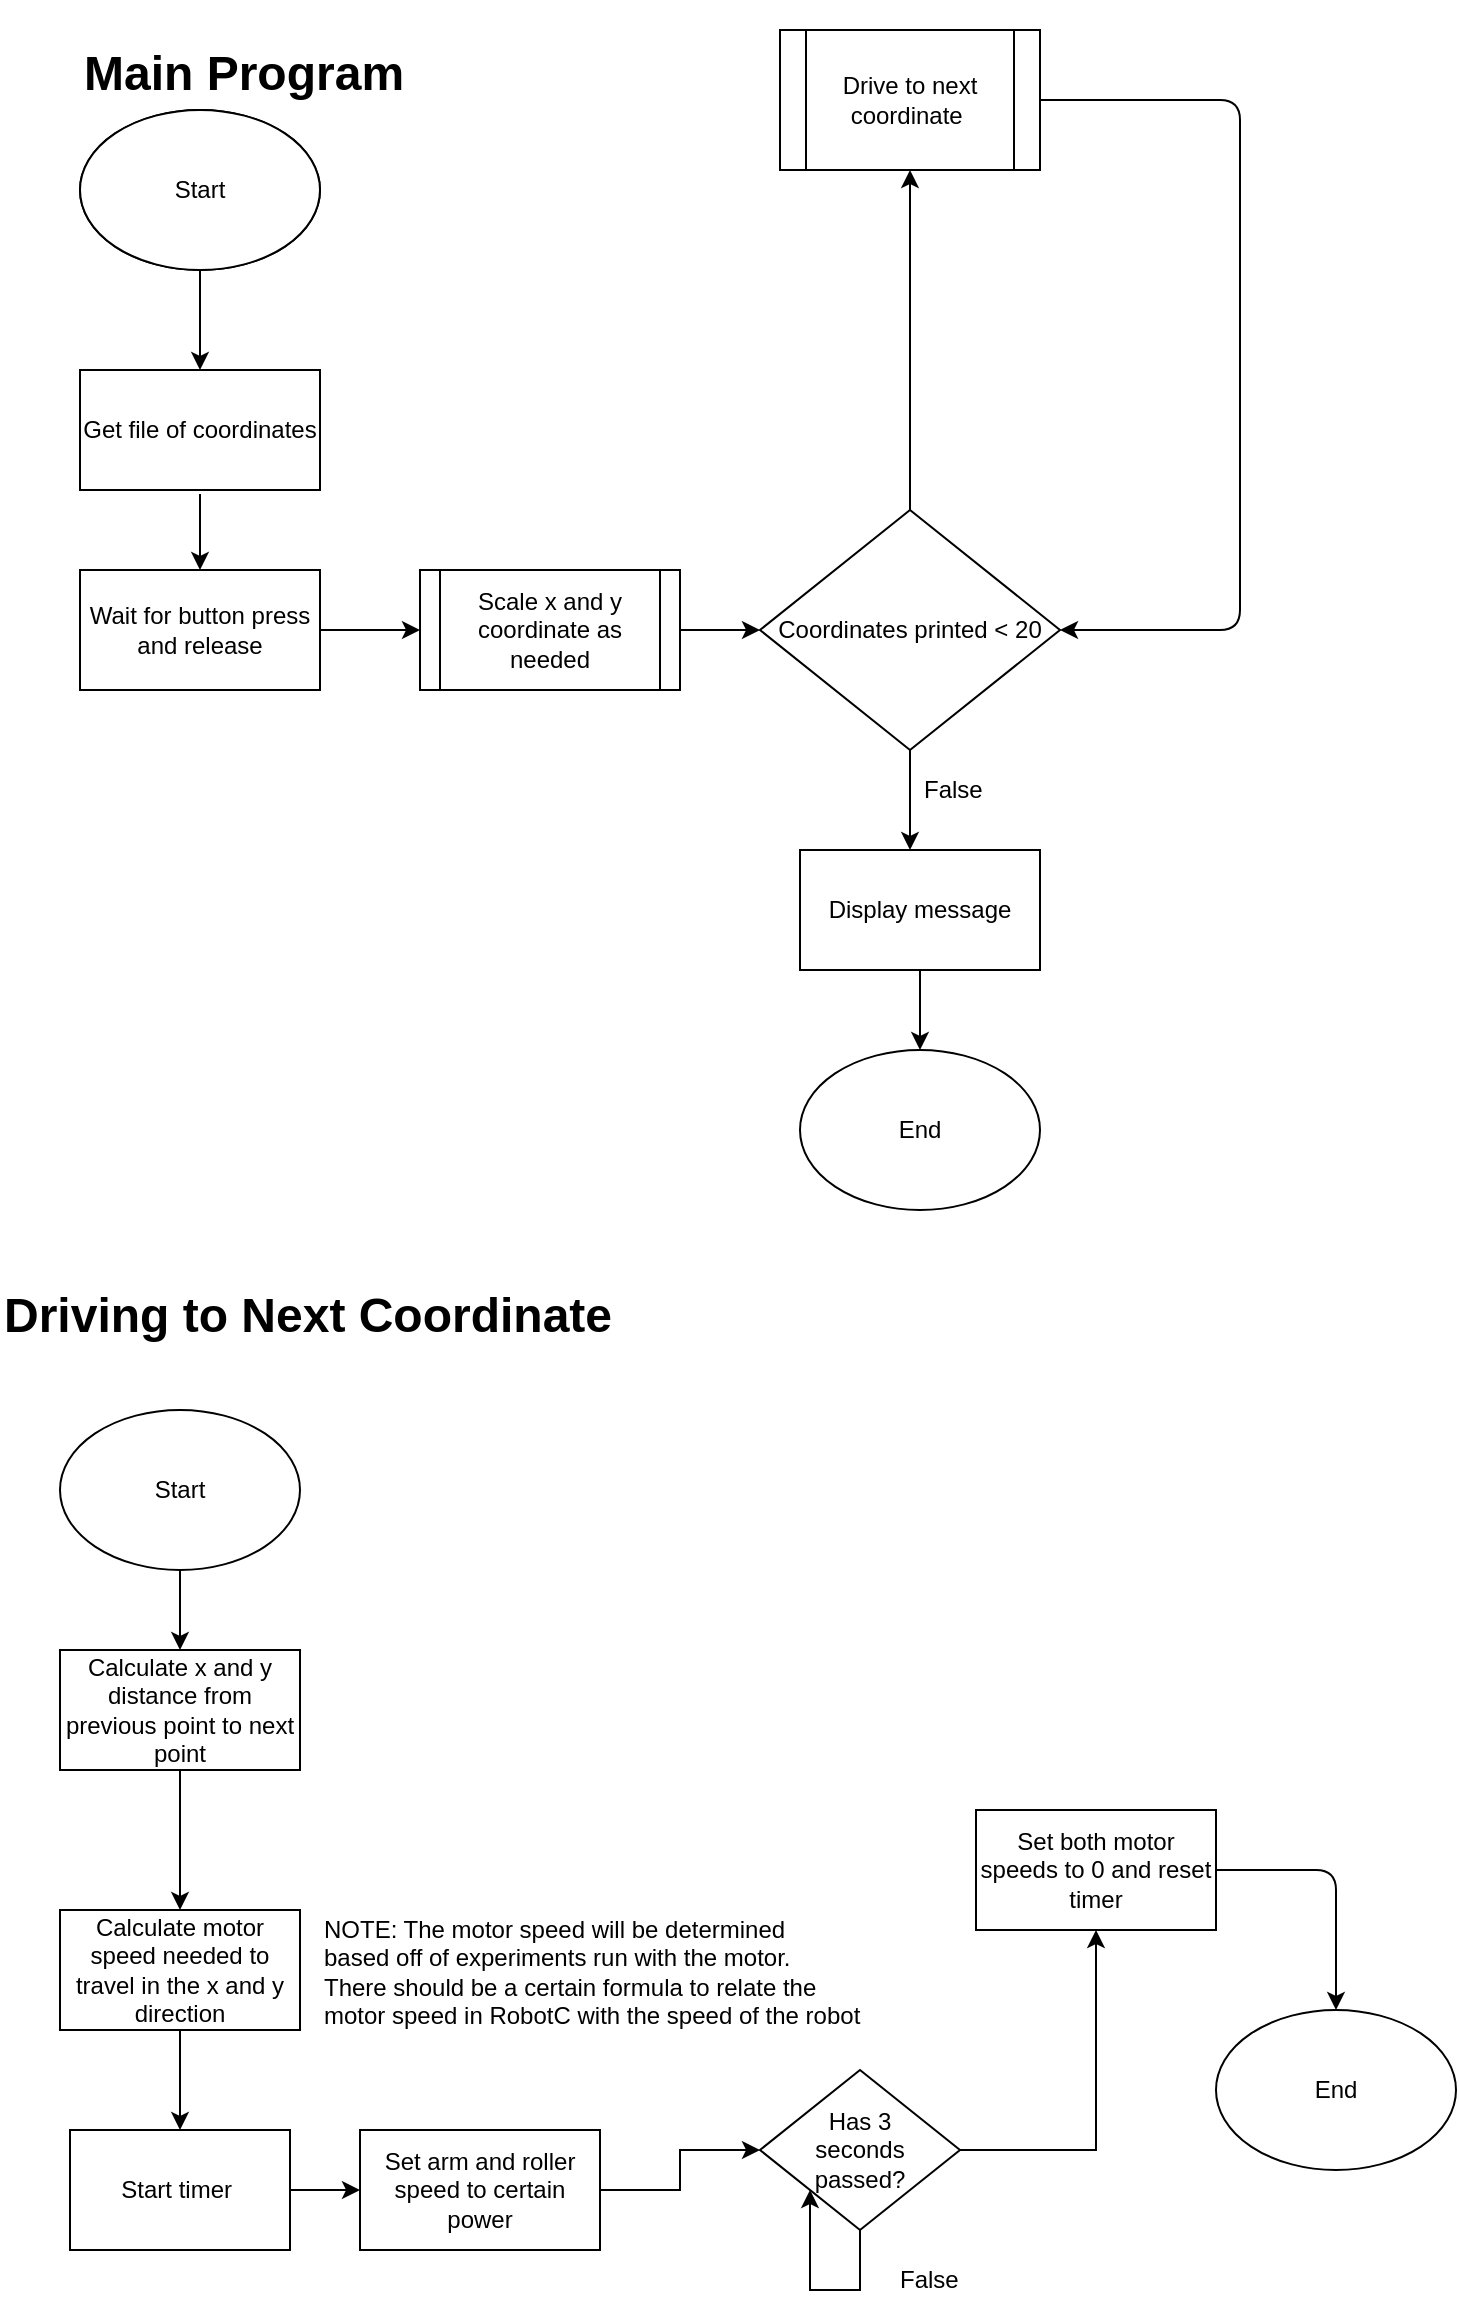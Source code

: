 <mxfile version="12.2.3" type="github" pages="1">
  <diagram id="_Y_Ghutb2y4u3eCPrAWP" name="Page-1">
    <mxGraphModel dx="3486" dy="2851" grid="1" gridSize="10" guides="1" tooltips="1" connect="1" arrows="1" fold="1" page="1" pageScale="1" pageWidth="827" pageHeight="1169" math="0" shadow="0">
      <root>
        <mxCell id="0"/>
        <mxCell id="1" parent="0"/>
        <mxCell id="5S6gnpby86TTOAzf-ZQi-1" value="Start" style="ellipse;whiteSpace=wrap;html=1;" parent="1" vertex="1">
          <mxGeometry x="-2370" y="-2270" width="120" height="80" as="geometry"/>
        </mxCell>
        <mxCell id="5S6gnpby86TTOAzf-ZQi-2" value="Start" style="ellipse;whiteSpace=wrap;html=1;" parent="1" vertex="1">
          <mxGeometry x="-2370" y="-2270" width="120" height="80" as="geometry"/>
        </mxCell>
        <mxCell id="5S6gnpby86TTOAzf-ZQi-3" value="" style="endArrow=classic;html=1;exitX=0.5;exitY=1;exitDx=0;exitDy=0;" parent="1" source="5S6gnpby86TTOAzf-ZQi-2" edge="1">
          <mxGeometry width="50" height="50" relative="1" as="geometry">
            <mxPoint x="-2310" y="-2080" as="sourcePoint"/>
            <mxPoint x="-2310" y="-2140" as="targetPoint"/>
          </mxGeometry>
        </mxCell>
        <mxCell id="5S6gnpby86TTOAzf-ZQi-4" value="Get file of coordinates" style="rounded=0;whiteSpace=wrap;html=1;" parent="1" vertex="1">
          <mxGeometry x="-2370" y="-2140" width="120" height="60" as="geometry"/>
        </mxCell>
        <mxCell id="5S6gnpby86TTOAzf-ZQi-7" value="Wait for button press and release" style="rounded=0;whiteSpace=wrap;html=1;" parent="1" vertex="1">
          <mxGeometry x="-2370" y="-2040" width="120" height="60" as="geometry"/>
        </mxCell>
        <mxCell id="5S6gnpby86TTOAzf-ZQi-8" value="" style="endArrow=classic;html=1;" parent="1" edge="1">
          <mxGeometry width="50" height="50" relative="1" as="geometry">
            <mxPoint x="-2310" y="-2078" as="sourcePoint"/>
            <mxPoint x="-2310" y="-2040" as="targetPoint"/>
          </mxGeometry>
        </mxCell>
        <mxCell id="5S6gnpby86TTOAzf-ZQi-11" value="" style="endArrow=classic;html=1;exitX=1;exitY=0.5;exitDx=0;exitDy=0;" parent="1" source="5S6gnpby86TTOAzf-ZQi-7" edge="1">
          <mxGeometry width="50" height="50" relative="1" as="geometry">
            <mxPoint x="-2240" y="-1980" as="sourcePoint"/>
            <mxPoint x="-2200" y="-2010" as="targetPoint"/>
          </mxGeometry>
        </mxCell>
        <mxCell id="5S6gnpby86TTOAzf-ZQi-12" value="Scale x and y coordinate as&lt;br&gt;&amp;nbsp;needed&amp;nbsp;" style="rounded=0;whiteSpace=wrap;html=1;" parent="1" vertex="1">
          <mxGeometry x="-2200" y="-2040" width="130" height="60" as="geometry"/>
        </mxCell>
        <mxCell id="5S6gnpby86TTOAzf-ZQi-15" value="" style="endArrow=none;html=1;" parent="1" edge="1">
          <mxGeometry width="50" height="50" relative="1" as="geometry">
            <mxPoint x="-2190" y="-1980" as="sourcePoint"/>
            <mxPoint x="-2190" y="-2040" as="targetPoint"/>
          </mxGeometry>
        </mxCell>
        <mxCell id="5S6gnpby86TTOAzf-ZQi-16" value="" style="endArrow=none;html=1;" parent="1" edge="1">
          <mxGeometry width="50" height="50" relative="1" as="geometry">
            <mxPoint x="-2080" y="-1980" as="sourcePoint"/>
            <mxPoint x="-2080" y="-2040" as="targetPoint"/>
          </mxGeometry>
        </mxCell>
        <mxCell id="5S6gnpby86TTOAzf-ZQi-17" value="Coordinates printed &amp;lt; 20" style="rhombus;whiteSpace=wrap;html=1;" parent="1" vertex="1">
          <mxGeometry x="-2030" y="-2070" width="150" height="120" as="geometry"/>
        </mxCell>
        <mxCell id="5S6gnpby86TTOAzf-ZQi-18" value="" style="endArrow=classic;html=1;exitX=1;exitY=0.5;exitDx=0;exitDy=0;entryX=0;entryY=0.5;entryDx=0;entryDy=0;" parent="1" source="5S6gnpby86TTOAzf-ZQi-12" target="5S6gnpby86TTOAzf-ZQi-17" edge="1">
          <mxGeometry width="50" height="50" relative="1" as="geometry">
            <mxPoint x="-2080" y="-1990" as="sourcePoint"/>
            <mxPoint x="-2030" y="-2040" as="targetPoint"/>
          </mxGeometry>
        </mxCell>
        <mxCell id="5S6gnpby86TTOAzf-ZQi-21" value="" style="endArrow=classic;html=1;exitX=0.5;exitY=1;exitDx=0;exitDy=0;" parent="1" source="5S6gnpby86TTOAzf-ZQi-17" edge="1">
          <mxGeometry width="50" height="50" relative="1" as="geometry">
            <mxPoint x="-1970" y="-1900" as="sourcePoint"/>
            <mxPoint x="-1955" y="-1900" as="targetPoint"/>
          </mxGeometry>
        </mxCell>
        <mxCell id="5S6gnpby86TTOAzf-ZQi-23" value="" style="endArrow=classic;html=1;exitX=0.5;exitY=0;exitDx=0;exitDy=0;" parent="1" source="5S6gnpby86TTOAzf-ZQi-17" edge="1">
          <mxGeometry width="50" height="50" relative="1" as="geometry">
            <mxPoint x="-1980" y="-2070" as="sourcePoint"/>
            <mxPoint x="-1955" y="-2240" as="targetPoint"/>
          </mxGeometry>
        </mxCell>
        <mxCell id="5S6gnpby86TTOAzf-ZQi-24" value="Display message" style="rounded=0;whiteSpace=wrap;html=1;" parent="1" vertex="1">
          <mxGeometry x="-2010" y="-1900" width="120" height="60" as="geometry"/>
        </mxCell>
        <mxCell id="5S6gnpby86TTOAzf-ZQi-25" value="" style="endArrow=classic;html=1;exitX=0.5;exitY=1;exitDx=0;exitDy=0;" parent="1" source="5S6gnpby86TTOAzf-ZQi-24" edge="1">
          <mxGeometry width="50" height="50" relative="1" as="geometry">
            <mxPoint x="-1970" y="-1780" as="sourcePoint"/>
            <mxPoint x="-1950" y="-1800" as="targetPoint"/>
          </mxGeometry>
        </mxCell>
        <mxCell id="5S6gnpby86TTOAzf-ZQi-26" value="End" style="ellipse;whiteSpace=wrap;html=1;" parent="1" vertex="1">
          <mxGeometry x="-2010" y="-1800" width="120" height="80" as="geometry"/>
        </mxCell>
        <mxCell id="5S6gnpby86TTOAzf-ZQi-27" value="False" style="text;html=1;resizable=0;points=[];autosize=1;align=left;verticalAlign=top;spacingTop=-4;" parent="1" vertex="1">
          <mxGeometry x="-1950" y="-1940" width="40" height="20" as="geometry"/>
        </mxCell>
        <mxCell id="5S6gnpby86TTOAzf-ZQi-33" value="Drive to next coordinate&amp;nbsp;" style="shape=process;whiteSpace=wrap;html=1;backgroundOutline=1;" parent="1" vertex="1">
          <mxGeometry x="-2020" y="-2310" width="130" height="70" as="geometry"/>
        </mxCell>
        <mxCell id="5S6gnpby86TTOAzf-ZQi-39" value="" style="endArrow=classic;html=1;entryX=1;entryY=0.5;entryDx=0;entryDy=0;exitX=1;exitY=0.5;exitDx=0;exitDy=0;" parent="1" source="5S6gnpby86TTOAzf-ZQi-33" target="5S6gnpby86TTOAzf-ZQi-17" edge="1">
          <mxGeometry width="50" height="50" relative="1" as="geometry">
            <mxPoint x="-1780" y="-2280" as="sourcePoint"/>
            <mxPoint x="-1820" y="-2020" as="targetPoint"/>
            <Array as="points">
              <mxPoint x="-1790" y="-2275"/>
              <mxPoint x="-1790" y="-2010"/>
            </Array>
          </mxGeometry>
        </mxCell>
        <mxCell id="DCq1CoEzK7meBEJqXv5S-1" value="&lt;h1&gt;Driving to Next Coordinate&amp;nbsp;&lt;/h1&gt;" style="text;html=1;resizable=0;points=[];autosize=1;align=left;verticalAlign=top;spacingTop=-4;" vertex="1" parent="1">
          <mxGeometry x="-2410" y="-1700" width="330" height="50" as="geometry"/>
        </mxCell>
        <mxCell id="DCq1CoEzK7meBEJqXv5S-4" value="&lt;h1&gt;Main Program&lt;/h1&gt;" style="text;html=1;" vertex="1" parent="1">
          <mxGeometry x="-2370" y="-2325" width="170" height="30" as="geometry"/>
        </mxCell>
        <mxCell id="DCq1CoEzK7meBEJqXv5S-6" value="Start" style="ellipse;whiteSpace=wrap;html=1;" vertex="1" parent="1">
          <mxGeometry x="-2380" y="-1620" width="120" height="80" as="geometry"/>
        </mxCell>
        <mxCell id="DCq1CoEzK7meBEJqXv5S-7" value="Calculate x and y distance from previous point to next point" style="rounded=0;whiteSpace=wrap;html=1;" vertex="1" parent="1">
          <mxGeometry x="-2380" y="-1500" width="120" height="60" as="geometry"/>
        </mxCell>
        <mxCell id="DCq1CoEzK7meBEJqXv5S-13" value="" style="endArrow=classic;html=1;exitX=0.5;exitY=1;exitDx=0;exitDy=0;entryX=0.5;entryY=0;entryDx=0;entryDy=0;" edge="1" parent="1" source="DCq1CoEzK7meBEJqXv5S-6" target="DCq1CoEzK7meBEJqXv5S-7">
          <mxGeometry width="50" height="50" relative="1" as="geometry">
            <mxPoint x="-2340" y="-1500" as="sourcePoint"/>
            <mxPoint x="-2290" y="-1550" as="targetPoint"/>
          </mxGeometry>
        </mxCell>
        <mxCell id="DCq1CoEzK7meBEJqXv5S-14" value="Calculate motor speed needed to travel in the x and y direction" style="rounded=0;whiteSpace=wrap;html=1;" vertex="1" parent="1">
          <mxGeometry x="-2380" y="-1370" width="120" height="60" as="geometry"/>
        </mxCell>
        <mxCell id="DCq1CoEzK7meBEJqXv5S-15" value="" style="endArrow=classic;html=1;exitX=0.5;exitY=1;exitDx=0;exitDy=0;entryX=0.5;entryY=0;entryDx=0;entryDy=0;" edge="1" parent="1" source="DCq1CoEzK7meBEJqXv5S-7" target="DCq1CoEzK7meBEJqXv5S-14">
          <mxGeometry width="50" height="50" relative="1" as="geometry">
            <mxPoint x="-2340" y="-1380" as="sourcePoint"/>
            <mxPoint x="-2290" y="-1430" as="targetPoint"/>
          </mxGeometry>
        </mxCell>
        <mxCell id="DCq1CoEzK7meBEJqXv5S-20" value="NOTE: The motor speed will be determined&amp;nbsp;&lt;br&gt;based off of experiments run with the motor.&amp;nbsp;&lt;br&gt;There should be a certain formula to relate the&amp;nbsp;&lt;br&gt;motor speed in RobotC with the speed of the robot" style="text;html=1;resizable=0;points=[];autosize=1;align=left;verticalAlign=top;spacingTop=-4;" vertex="1" parent="1">
          <mxGeometry x="-2250" y="-1370" width="280" height="60" as="geometry"/>
        </mxCell>
        <mxCell id="DCq1CoEzK7meBEJqXv5S-24" style="edgeStyle=orthogonalEdgeStyle;rounded=0;orthogonalLoop=1;jettySize=auto;html=1;entryX=0;entryY=0.5;entryDx=0;entryDy=0;" edge="1" parent="1" source="DCq1CoEzK7meBEJqXv5S-21" target="DCq1CoEzK7meBEJqXv5S-23">
          <mxGeometry relative="1" as="geometry"/>
        </mxCell>
        <mxCell id="DCq1CoEzK7meBEJqXv5S-21" value="Start timer&amp;nbsp;" style="rounded=0;whiteSpace=wrap;html=1;" vertex="1" parent="1">
          <mxGeometry x="-2375" y="-1260" width="110" height="60" as="geometry"/>
        </mxCell>
        <mxCell id="DCq1CoEzK7meBEJqXv5S-22" value="" style="endArrow=classic;html=1;exitX=0.5;exitY=1;exitDx=0;exitDy=0;entryX=0.5;entryY=0;entryDx=0;entryDy=0;" edge="1" parent="1" source="DCq1CoEzK7meBEJqXv5S-14" target="DCq1CoEzK7meBEJqXv5S-21">
          <mxGeometry width="50" height="50" relative="1" as="geometry">
            <mxPoint x="-2350" y="-1260" as="sourcePoint"/>
            <mxPoint x="-2300" y="-1310" as="targetPoint"/>
            <Array as="points">
              <mxPoint x="-2320" y="-1270"/>
            </Array>
          </mxGeometry>
        </mxCell>
        <mxCell id="DCq1CoEzK7meBEJqXv5S-27" style="edgeStyle=orthogonalEdgeStyle;rounded=0;orthogonalLoop=1;jettySize=auto;html=1;entryX=0;entryY=0.5;entryDx=0;entryDy=0;" edge="1" parent="1" source="DCq1CoEzK7meBEJqXv5S-23" target="DCq1CoEzK7meBEJqXv5S-26">
          <mxGeometry relative="1" as="geometry"/>
        </mxCell>
        <mxCell id="DCq1CoEzK7meBEJqXv5S-23" value="Set arm and roller speed to certain power" style="rounded=0;whiteSpace=wrap;html=1;" vertex="1" parent="1">
          <mxGeometry x="-2230" y="-1260" width="120" height="60" as="geometry"/>
        </mxCell>
        <mxCell id="DCq1CoEzK7meBEJqXv5S-39" value="" style="edgeStyle=orthogonalEdgeStyle;rounded=0;orthogonalLoop=1;jettySize=auto;html=1;" edge="1" parent="1" source="DCq1CoEzK7meBEJqXv5S-26" target="DCq1CoEzK7meBEJqXv5S-33">
          <mxGeometry relative="1" as="geometry"/>
        </mxCell>
        <mxCell id="DCq1CoEzK7meBEJqXv5S-26" value="Has 3 &lt;br&gt;seconds &lt;br&gt;passed?" style="rhombus;whiteSpace=wrap;html=1;" vertex="1" parent="1">
          <mxGeometry x="-2030" y="-1290" width="100" height="80" as="geometry"/>
        </mxCell>
        <mxCell id="DCq1CoEzK7meBEJqXv5S-29" style="edgeStyle=orthogonalEdgeStyle;rounded=0;orthogonalLoop=1;jettySize=auto;html=1;exitX=0.5;exitY=1;exitDx=0;exitDy=0;entryX=0;entryY=1;entryDx=0;entryDy=0;" edge="1" parent="1" source="DCq1CoEzK7meBEJqXv5S-26" target="DCq1CoEzK7meBEJqXv5S-26">
          <mxGeometry relative="1" as="geometry">
            <Array as="points">
              <mxPoint x="-1980" y="-1180"/>
              <mxPoint x="-2005" y="-1180"/>
            </Array>
          </mxGeometry>
        </mxCell>
        <mxCell id="DCq1CoEzK7meBEJqXv5S-30" value="False" style="text;html=1;resizable=0;points=[];autosize=1;align=left;verticalAlign=top;spacingTop=-4;" vertex="1" parent="1">
          <mxGeometry x="-1962" y="-1195" width="40" height="20" as="geometry"/>
        </mxCell>
        <mxCell id="DCq1CoEzK7meBEJqXv5S-33" value="Set both motor speeds to 0 and reset timer" style="rounded=0;whiteSpace=wrap;html=1;" vertex="1" parent="1">
          <mxGeometry x="-1922" y="-1420" width="120" height="60" as="geometry"/>
        </mxCell>
        <mxCell id="DCq1CoEzK7meBEJqXv5S-35" value="End" style="ellipse;whiteSpace=wrap;html=1;" vertex="1" parent="1">
          <mxGeometry x="-1802" y="-1320" width="120" height="80" as="geometry"/>
        </mxCell>
        <mxCell id="DCq1CoEzK7meBEJqXv5S-43" value="" style="endArrow=classic;html=1;exitX=1;exitY=0.5;exitDx=0;exitDy=0;entryX=0.5;entryY=0;entryDx=0;entryDy=0;" edge="1" parent="1" source="DCq1CoEzK7meBEJqXv5S-33" target="DCq1CoEzK7meBEJqXv5S-35">
          <mxGeometry width="50" height="50" relative="1" as="geometry">
            <mxPoint x="-1760" y="-1360" as="sourcePoint"/>
            <mxPoint x="-1730" y="-1390" as="targetPoint"/>
            <Array as="points">
              <mxPoint x="-1742" y="-1390"/>
            </Array>
          </mxGeometry>
        </mxCell>
      </root>
    </mxGraphModel>
  </diagram>
</mxfile>
